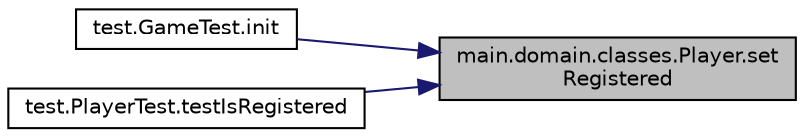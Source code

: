 digraph "main.domain.classes.Player.setRegistered"
{
 // INTERACTIVE_SVG=YES
 // LATEX_PDF_SIZE
  edge [fontname="Helvetica",fontsize="10",labelfontname="Helvetica",labelfontsize="10"];
  node [fontname="Helvetica",fontsize="10",shape=record];
  rankdir="RL";
  Node1 [label="main.domain.classes.Player.set\lRegistered",height=0.2,width=0.4,color="black", fillcolor="grey75", style="filled", fontcolor="black",tooltip=" "];
  Node1 -> Node2 [dir="back",color="midnightblue",fontsize="10",style="solid",fontname="Helvetica"];
  Node2 [label="test.GameTest.init",height=0.2,width=0.4,color="black", fillcolor="white", style="filled",URL="$classtest_1_1GameTest.html#a94e9f1ae794b4df6bf29eec19d01f4a5",tooltip=" "];
  Node1 -> Node3 [dir="back",color="midnightblue",fontsize="10",style="solid",fontname="Helvetica"];
  Node3 [label="test.PlayerTest.testIsRegistered",height=0.2,width=0.4,color="black", fillcolor="white", style="filled",URL="$classtest_1_1PlayerTest.html#a33b2bc4eaeaab7b41f641e121cf55907",tooltip=" "];
}
